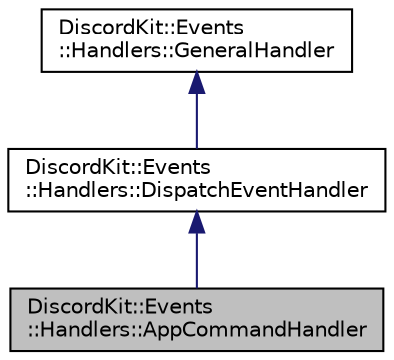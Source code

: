 digraph "DiscordKit::Events::Handlers::AppCommandHandler"
{
 // LATEX_PDF_SIZE
  edge [fontname="Helvetica",fontsize="10",labelfontname="Helvetica",labelfontsize="10"];
  node [fontname="Helvetica",fontsize="10",shape=record];
  Node1 [label="DiscordKit::Events\l::Handlers::AppCommandHandler",height=0.2,width=0.4,color="black", fillcolor="grey75", style="filled", fontcolor="black",tooltip=" "];
  Node2 -> Node1 [dir="back",color="midnightblue",fontsize="10",style="solid",fontname="Helvetica"];
  Node2 [label="DiscordKit::Events\l::Handlers::DispatchEventHandler",height=0.2,width=0.4,color="black", fillcolor="white", style="filled",URL="$dc/de4/classDiscordKit_1_1Events_1_1Handlers_1_1DispatchEventHandler.html",tooltip=" "];
  Node3 -> Node2 [dir="back",color="midnightblue",fontsize="10",style="solid",fontname="Helvetica"];
  Node3 [label="DiscordKit::Events\l::Handlers::GeneralHandler",height=0.2,width=0.4,color="black", fillcolor="white", style="filled",URL="$dc/dac/classDiscordKit_1_1Events_1_1Handlers_1_1GeneralHandler.html",tooltip=" "];
}
